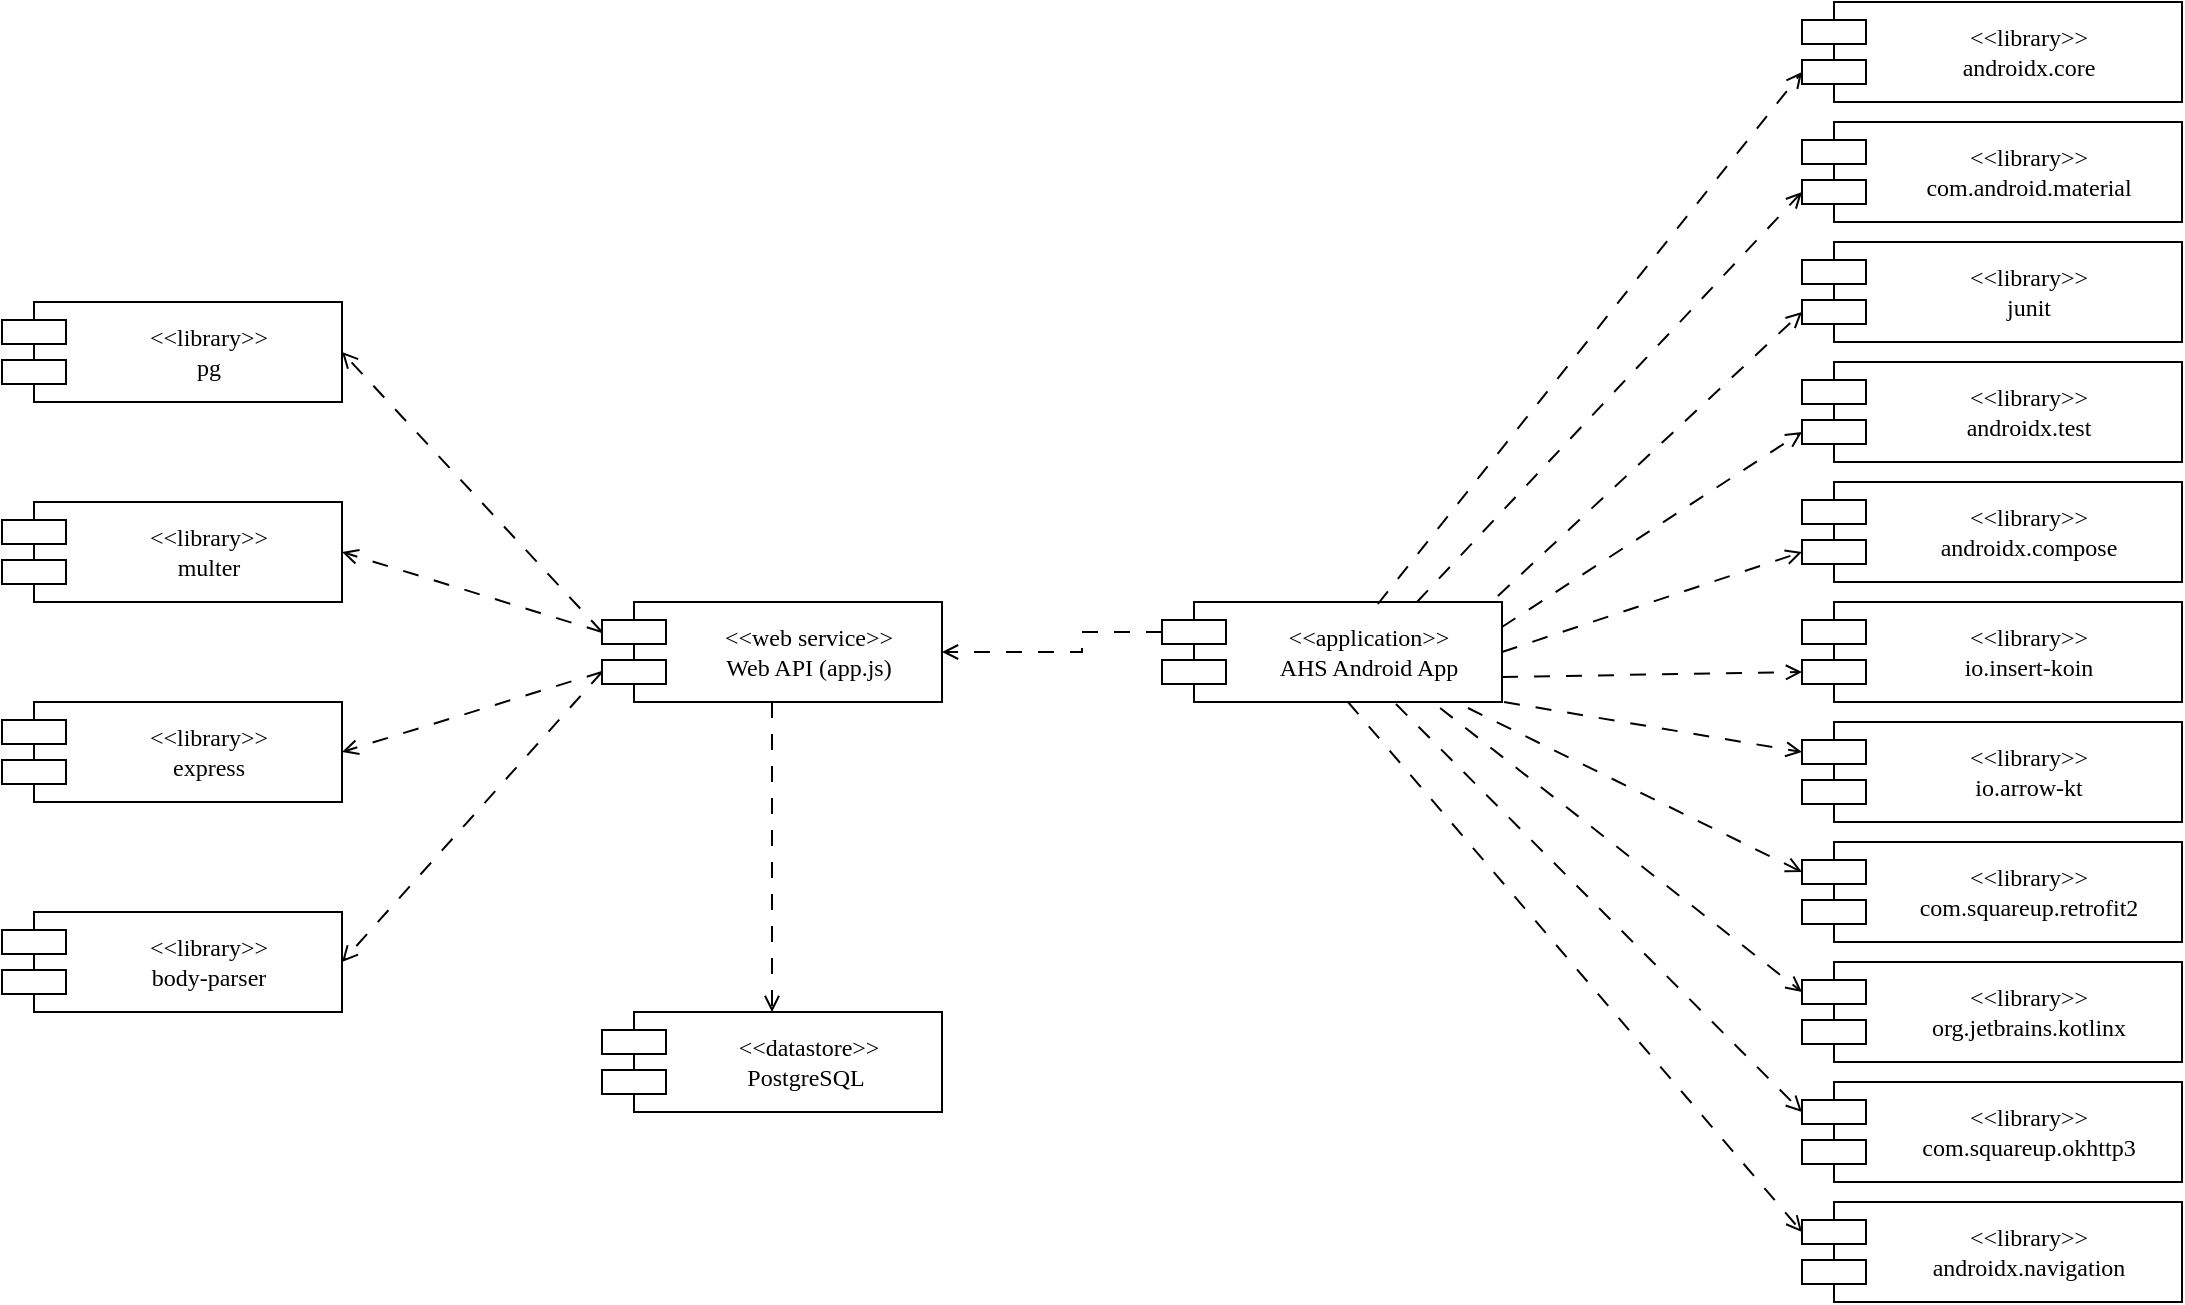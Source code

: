 <mxfile version="21.1.7" type="device">
  <diagram name="Page-1" id="5f0bae14-7c28-e335-631c-24af17079c00">
    <mxGraphModel dx="1434" dy="756" grid="1" gridSize="10" guides="1" tooltips="1" connect="1" arrows="1" fold="1" page="1" pageScale="1" pageWidth="1100" pageHeight="850" background="none" math="0" shadow="0">
      <root>
        <mxCell id="0" />
        <mxCell id="1" parent="0" />
        <mxCell id="39150e848f15840c-5" value="&amp;lt;&amp;lt;web service&amp;gt;&amp;gt;&lt;br&gt;Web API (app.js)" style="shape=component;align=center;spacingLeft=36;rounded=0;shadow=0;comic=0;labelBackgroundColor=none;strokeWidth=1;fontFamily=Verdana;fontSize=12;html=1;" parent="1" vertex="1">
          <mxGeometry x="350" y="350" width="170" height="50" as="geometry" />
        </mxCell>
        <mxCell id="39150e848f15840c-7" value="&amp;lt;&amp;lt;datastore&amp;gt;&amp;gt;&lt;br&gt;PostgreSQL&amp;nbsp;" style="shape=component;align=center;spacingLeft=36;rounded=0;shadow=0;comic=0;labelBackgroundColor=none;strokeWidth=1;fontFamily=Verdana;fontSize=12;html=1;" parent="1" vertex="1">
          <mxGeometry x="350" y="555" width="170" height="50" as="geometry" />
        </mxCell>
        <mxCell id="IsZbNHaNVH5ZTfnj5ISp-1" value="&amp;lt;&amp;lt;library&amp;gt;&amp;gt;&lt;br&gt;express" style="shape=component;align=center;spacingLeft=36;rounded=0;shadow=0;comic=0;labelBackgroundColor=none;strokeWidth=1;fontFamily=Verdana;fontSize=12;html=1;" vertex="1" parent="1">
          <mxGeometry x="50" y="400" width="170" height="50" as="geometry" />
        </mxCell>
        <mxCell id="IsZbNHaNVH5ZTfnj5ISp-2" value="&amp;lt;&amp;lt;library&amp;gt;&amp;gt;&lt;br&gt;multer" style="shape=component;align=center;spacingLeft=36;rounded=0;shadow=0;comic=0;labelBackgroundColor=none;strokeWidth=1;fontFamily=Verdana;fontSize=12;html=1;" vertex="1" parent="1">
          <mxGeometry x="50" y="300" width="170" height="50" as="geometry" />
        </mxCell>
        <mxCell id="IsZbNHaNVH5ZTfnj5ISp-3" value="&amp;lt;&amp;lt;library&amp;gt;&amp;gt;&lt;br&gt;pg" style="shape=component;align=center;spacingLeft=36;rounded=0;shadow=0;comic=0;labelBackgroundColor=none;strokeWidth=1;fontFamily=Verdana;fontSize=12;html=1;" vertex="1" parent="1">
          <mxGeometry x="50" y="200" width="170" height="50" as="geometry" />
        </mxCell>
        <mxCell id="IsZbNHaNVH5ZTfnj5ISp-5" value="&amp;lt;&amp;lt;library&amp;gt;&amp;gt;&lt;br&gt;body-parser" style="shape=component;align=center;spacingLeft=36;rounded=0;shadow=0;comic=0;labelBackgroundColor=none;strokeWidth=1;fontFamily=Verdana;fontSize=12;html=1;" vertex="1" parent="1">
          <mxGeometry x="50" y="505" width="170" height="50" as="geometry" />
        </mxCell>
        <mxCell id="IsZbNHaNVH5ZTfnj5ISp-6" value="&amp;lt;&amp;lt;application&amp;gt;&amp;gt;&lt;br&gt;AHS Android App" style="shape=component;align=center;spacingLeft=36;rounded=0;shadow=0;comic=0;labelBackgroundColor=none;strokeWidth=1;fontFamily=Verdana;fontSize=12;html=1;" vertex="1" parent="1">
          <mxGeometry x="630" y="350" width="170" height="50" as="geometry" />
        </mxCell>
        <mxCell id="IsZbNHaNVH5ZTfnj5ISp-7" value="&amp;lt;&amp;lt;library&amp;gt;&amp;gt;&lt;br&gt;com.android.material" style="shape=component;align=center;spacingLeft=36;rounded=0;shadow=0;comic=0;labelBackgroundColor=none;strokeWidth=1;fontFamily=Verdana;fontSize=12;html=1;" vertex="1" parent="1">
          <mxGeometry x="950" y="110" width="190" height="50" as="geometry" />
        </mxCell>
        <mxCell id="IsZbNHaNVH5ZTfnj5ISp-8" value="&amp;lt;&amp;lt;library&amp;gt;&amp;gt;&lt;br&gt;androidx.core" style="shape=component;align=center;spacingLeft=36;rounded=0;shadow=0;comic=0;labelBackgroundColor=none;strokeWidth=1;fontFamily=Verdana;fontSize=12;html=1;" vertex="1" parent="1">
          <mxGeometry x="950" y="50" width="190" height="50" as="geometry" />
        </mxCell>
        <mxCell id="IsZbNHaNVH5ZTfnj5ISp-9" value="&amp;lt;&amp;lt;library&amp;gt;&amp;gt;&lt;br&gt;junit" style="shape=component;align=center;spacingLeft=36;rounded=0;shadow=0;comic=0;labelBackgroundColor=none;strokeWidth=1;fontFamily=Verdana;fontSize=12;html=1;" vertex="1" parent="1">
          <mxGeometry x="950" y="170" width="190" height="50" as="geometry" />
        </mxCell>
        <mxCell id="IsZbNHaNVH5ZTfnj5ISp-10" value="&amp;lt;&amp;lt;library&amp;gt;&amp;gt;&lt;br&gt;androidx.test" style="shape=component;align=center;spacingLeft=36;rounded=0;shadow=0;comic=0;labelBackgroundColor=none;strokeWidth=1;fontFamily=Verdana;fontSize=12;html=1;" vertex="1" parent="1">
          <mxGeometry x="950" y="230" width="190" height="50" as="geometry" />
        </mxCell>
        <mxCell id="IsZbNHaNVH5ZTfnj5ISp-11" value="&amp;lt;&amp;lt;library&amp;gt;&amp;gt;&lt;br&gt;androidx.compose" style="shape=component;align=center;spacingLeft=36;rounded=0;shadow=0;comic=0;labelBackgroundColor=none;strokeWidth=1;fontFamily=Verdana;fontSize=12;html=1;" vertex="1" parent="1">
          <mxGeometry x="950" y="290" width="190" height="50" as="geometry" />
        </mxCell>
        <mxCell id="IsZbNHaNVH5ZTfnj5ISp-12" value="&amp;lt;&amp;lt;library&amp;gt;&amp;gt;&lt;br&gt;io.insert-koin" style="shape=component;align=center;spacingLeft=36;rounded=0;shadow=0;comic=0;labelBackgroundColor=none;strokeWidth=1;fontFamily=Verdana;fontSize=12;html=1;" vertex="1" parent="1">
          <mxGeometry x="950" y="350" width="190" height="50" as="geometry" />
        </mxCell>
        <mxCell id="IsZbNHaNVH5ZTfnj5ISp-13" value="&amp;lt;&amp;lt;library&amp;gt;&amp;gt;&lt;br&gt;io.arrow-kt" style="shape=component;align=center;spacingLeft=36;rounded=0;shadow=0;comic=0;labelBackgroundColor=none;strokeWidth=1;fontFamily=Verdana;fontSize=12;html=1;" vertex="1" parent="1">
          <mxGeometry x="950" y="410" width="190" height="50" as="geometry" />
        </mxCell>
        <mxCell id="IsZbNHaNVH5ZTfnj5ISp-14" value="&amp;lt;&amp;lt;library&amp;gt;&amp;gt;&lt;br&gt;com.squareup.retrofit2" style="shape=component;align=center;spacingLeft=36;rounded=0;shadow=0;comic=0;labelBackgroundColor=none;strokeWidth=1;fontFamily=Verdana;fontSize=12;html=1;" vertex="1" parent="1">
          <mxGeometry x="950" y="470" width="190" height="50" as="geometry" />
        </mxCell>
        <mxCell id="IsZbNHaNVH5ZTfnj5ISp-15" value="&amp;lt;&amp;lt;library&amp;gt;&amp;gt;&lt;br&gt;org.jetbrains.kotlinx" style="shape=component;align=center;spacingLeft=36;rounded=0;shadow=0;comic=0;labelBackgroundColor=none;strokeWidth=1;fontFamily=Verdana;fontSize=12;html=1;" vertex="1" parent="1">
          <mxGeometry x="950" y="530" width="190" height="50" as="geometry" />
        </mxCell>
        <mxCell id="IsZbNHaNVH5ZTfnj5ISp-16" value="&amp;lt;&amp;lt;library&amp;gt;&amp;gt;&lt;br&gt;com.squareup.okhttp3" style="shape=component;align=center;spacingLeft=36;rounded=0;shadow=0;comic=0;labelBackgroundColor=none;strokeWidth=1;fontFamily=Verdana;fontSize=12;html=1;" vertex="1" parent="1">
          <mxGeometry x="950" y="590" width="190" height="50" as="geometry" />
        </mxCell>
        <mxCell id="IsZbNHaNVH5ZTfnj5ISp-17" value="&amp;lt;&amp;lt;library&amp;gt;&amp;gt;&lt;br&gt;androidx.navigation" style="shape=component;align=center;spacingLeft=36;rounded=0;shadow=0;comic=0;labelBackgroundColor=none;strokeWidth=1;fontFamily=Verdana;fontSize=12;html=1;" vertex="1" parent="1">
          <mxGeometry x="950" y="650" width="190" height="50" as="geometry" />
        </mxCell>
        <mxCell id="IsZbNHaNVH5ZTfnj5ISp-19" value="" style="endArrow=open;html=1;rounded=0;dashed=1;dashPattern=8 8;endFill=0;entryX=1;entryY=0.5;entryDx=0;entryDy=0;exitX=0;exitY=0.3;exitDx=0;exitDy=0;" edge="1" parent="1" source="39150e848f15840c-5" target="IsZbNHaNVH5ZTfnj5ISp-3">
          <mxGeometry width="50" height="50" relative="1" as="geometry">
            <mxPoint x="520" y="400" as="sourcePoint" />
            <mxPoint x="570" y="350" as="targetPoint" />
          </mxGeometry>
        </mxCell>
        <mxCell id="IsZbNHaNVH5ZTfnj5ISp-20" value="" style="endArrow=open;html=1;rounded=0;dashed=1;dashPattern=8 8;endFill=0;entryX=1;entryY=0.5;entryDx=0;entryDy=0;exitX=0;exitY=0.3;exitDx=0;exitDy=0;" edge="1" parent="1" source="39150e848f15840c-5" target="IsZbNHaNVH5ZTfnj5ISp-2">
          <mxGeometry width="50" height="50" relative="1" as="geometry">
            <mxPoint x="360" y="375" as="sourcePoint" />
            <mxPoint x="230" y="235" as="targetPoint" />
          </mxGeometry>
        </mxCell>
        <mxCell id="IsZbNHaNVH5ZTfnj5ISp-21" value="" style="endArrow=open;html=1;rounded=0;dashed=1;dashPattern=8 8;endFill=0;entryX=1;entryY=0.5;entryDx=0;entryDy=0;exitX=0;exitY=0.7;exitDx=0;exitDy=0;" edge="1" parent="1" source="39150e848f15840c-5" target="IsZbNHaNVH5ZTfnj5ISp-1">
          <mxGeometry width="50" height="50" relative="1" as="geometry">
            <mxPoint x="380" y="470" as="sourcePoint" />
            <mxPoint x="250" y="430" as="targetPoint" />
          </mxGeometry>
        </mxCell>
        <mxCell id="IsZbNHaNVH5ZTfnj5ISp-22" value="" style="endArrow=open;html=1;rounded=0;dashed=1;dashPattern=8 8;endFill=0;entryX=1;entryY=0.5;entryDx=0;entryDy=0;exitX=0;exitY=0.7;exitDx=0;exitDy=0;" edge="1" parent="1" source="39150e848f15840c-5" target="IsZbNHaNVH5ZTfnj5ISp-5">
          <mxGeometry width="50" height="50" relative="1" as="geometry">
            <mxPoint x="370" y="385" as="sourcePoint" />
            <mxPoint x="240" y="345" as="targetPoint" />
          </mxGeometry>
        </mxCell>
        <mxCell id="IsZbNHaNVH5ZTfnj5ISp-23" value="" style="endArrow=open;html=1;rounded=0;dashed=1;dashPattern=8 8;endFill=0;entryX=0.5;entryY=0;entryDx=0;entryDy=0;" edge="1" parent="1" source="39150e848f15840c-5" target="39150e848f15840c-7">
          <mxGeometry width="50" height="50" relative="1" as="geometry">
            <mxPoint x="380" y="395" as="sourcePoint" />
            <mxPoint x="250" y="355" as="targetPoint" />
          </mxGeometry>
        </mxCell>
        <mxCell id="IsZbNHaNVH5ZTfnj5ISp-24" value="" style="endArrow=open;html=1;rounded=0;dashed=1;dashPattern=8 8;endFill=0;entryX=1;entryY=0.5;entryDx=0;entryDy=0;exitX=0;exitY=0.3;exitDx=0;exitDy=0;" edge="1" parent="1" source="IsZbNHaNVH5ZTfnj5ISp-6" target="39150e848f15840c-5">
          <mxGeometry width="50" height="50" relative="1" as="geometry">
            <mxPoint x="390" y="405" as="sourcePoint" />
            <mxPoint x="260" y="365" as="targetPoint" />
            <Array as="points">
              <mxPoint x="590" y="365" />
              <mxPoint x="590" y="375" />
            </Array>
          </mxGeometry>
        </mxCell>
        <mxCell id="IsZbNHaNVH5ZTfnj5ISp-25" value="" style="endArrow=open;html=1;rounded=0;dashed=1;dashPattern=8 8;endFill=0;entryX=0;entryY=0.3;entryDx=0;entryDy=0;exitX=0.9;exitY=1.06;exitDx=0;exitDy=0;exitPerimeter=0;" edge="1" parent="1" source="IsZbNHaNVH5ZTfnj5ISp-6" target="IsZbNHaNVH5ZTfnj5ISp-14">
          <mxGeometry width="50" height="50" relative="1" as="geometry">
            <mxPoint x="790" y="515" as="sourcePoint" />
            <mxPoint x="660" y="475" as="targetPoint" />
          </mxGeometry>
        </mxCell>
        <mxCell id="IsZbNHaNVH5ZTfnj5ISp-26" value="" style="endArrow=open;html=1;rounded=0;dashed=1;dashPattern=8 8;endFill=0;entryX=0;entryY=0.7;entryDx=0;entryDy=0;exitX=1;exitY=0.75;exitDx=0;exitDy=0;" edge="1" parent="1" source="IsZbNHaNVH5ZTfnj5ISp-6" target="IsZbNHaNVH5ZTfnj5ISp-12">
          <mxGeometry width="50" height="50" relative="1" as="geometry">
            <mxPoint x="830" y="460" as="sourcePoint" />
            <mxPoint x="630" y="440" as="targetPoint" />
          </mxGeometry>
        </mxCell>
        <mxCell id="IsZbNHaNVH5ZTfnj5ISp-27" value="" style="endArrow=open;html=1;rounded=0;dashed=1;dashPattern=8 8;endFill=0;entryX=0;entryY=0.7;entryDx=0;entryDy=0;exitX=1;exitY=0.25;exitDx=0;exitDy=0;" edge="1" parent="1" source="IsZbNHaNVH5ZTfnj5ISp-6" target="IsZbNHaNVH5ZTfnj5ISp-10">
          <mxGeometry width="50" height="50" relative="1" as="geometry">
            <mxPoint x="880" y="250" as="sourcePoint" />
            <mxPoint x="780" y="310" as="targetPoint" />
          </mxGeometry>
        </mxCell>
        <mxCell id="IsZbNHaNVH5ZTfnj5ISp-28" value="" style="endArrow=open;html=1;rounded=0;dashed=1;dashPattern=8 8;endFill=0;entryX=0;entryY=0.7;entryDx=0;entryDy=0;exitX=0.988;exitY=-0.06;exitDx=0;exitDy=0;exitPerimeter=0;" edge="1" parent="1" source="IsZbNHaNVH5ZTfnj5ISp-6" target="IsZbNHaNVH5ZTfnj5ISp-9">
          <mxGeometry width="50" height="50" relative="1" as="geometry">
            <mxPoint x="810" y="200" as="sourcePoint" />
            <mxPoint x="300" y="405" as="targetPoint" />
          </mxGeometry>
        </mxCell>
        <mxCell id="IsZbNHaNVH5ZTfnj5ISp-29" value="" style="endArrow=open;html=1;rounded=0;dashed=1;dashPattern=8 8;endFill=0;entryX=0;entryY=0.7;entryDx=0;entryDy=0;exitX=0.75;exitY=0;exitDx=0;exitDy=0;" edge="1" parent="1" source="IsZbNHaNVH5ZTfnj5ISp-6" target="IsZbNHaNVH5ZTfnj5ISp-7">
          <mxGeometry width="50" height="50" relative="1" as="geometry">
            <mxPoint x="820" y="120" as="sourcePoint" />
            <mxPoint x="310" y="415" as="targetPoint" />
          </mxGeometry>
        </mxCell>
        <mxCell id="IsZbNHaNVH5ZTfnj5ISp-30" value="" style="endArrow=open;html=1;rounded=0;dashed=1;dashPattern=8 8;endFill=0;entryX=0;entryY=0.7;entryDx=0;entryDy=0;exitX=0.635;exitY=0.02;exitDx=0;exitDy=0;exitPerimeter=0;" edge="1" parent="1" source="IsZbNHaNVH5ZTfnj5ISp-6" target="IsZbNHaNVH5ZTfnj5ISp-8">
          <mxGeometry width="50" height="50" relative="1" as="geometry">
            <mxPoint x="820" y="100" as="sourcePoint" />
            <mxPoint x="320" y="425" as="targetPoint" />
          </mxGeometry>
        </mxCell>
        <mxCell id="IsZbNHaNVH5ZTfnj5ISp-31" value="" style="endArrow=open;html=1;rounded=0;dashed=1;dashPattern=8 8;endFill=0;entryX=0;entryY=0.7;entryDx=0;entryDy=0;exitX=1;exitY=0.5;exitDx=0;exitDy=0;" edge="1" parent="1" source="IsZbNHaNVH5ZTfnj5ISp-6" target="IsZbNHaNVH5ZTfnj5ISp-11">
          <mxGeometry width="50" height="50" relative="1" as="geometry">
            <mxPoint x="920" y="300" as="sourcePoint" />
            <mxPoint x="330" y="435" as="targetPoint" />
          </mxGeometry>
        </mxCell>
        <mxCell id="IsZbNHaNVH5ZTfnj5ISp-32" value="" style="endArrow=open;html=1;rounded=0;dashed=1;dashPattern=8 8;endFill=0;entryX=0;entryY=0.3;entryDx=0;entryDy=0;exitX=1.006;exitY=1;exitDx=0;exitDy=0;exitPerimeter=0;" edge="1" parent="1" source="IsZbNHaNVH5ZTfnj5ISp-6" target="IsZbNHaNVH5ZTfnj5ISp-13">
          <mxGeometry width="50" height="50" relative="1" as="geometry">
            <mxPoint x="820" y="450" as="sourcePoint" />
            <mxPoint x="340" y="445" as="targetPoint" />
          </mxGeometry>
        </mxCell>
        <mxCell id="IsZbNHaNVH5ZTfnj5ISp-34" value="" style="endArrow=open;html=1;rounded=0;dashed=1;dashPattern=8 8;endFill=0;entryX=0;entryY=0.3;entryDx=0;entryDy=0;exitX=0.818;exitY=1.06;exitDx=0;exitDy=0;exitPerimeter=0;" edge="1" parent="1" source="IsZbNHaNVH5ZTfnj5ISp-6" target="IsZbNHaNVH5ZTfnj5ISp-15">
          <mxGeometry width="50" height="50" relative="1" as="geometry">
            <mxPoint x="490" y="505" as="sourcePoint" />
            <mxPoint x="360" y="465" as="targetPoint" />
          </mxGeometry>
        </mxCell>
        <mxCell id="IsZbNHaNVH5ZTfnj5ISp-35" value="" style="endArrow=open;html=1;rounded=0;dashed=1;dashPattern=8 8;endFill=0;entryX=0;entryY=0.3;entryDx=0;entryDy=0;exitX=0.688;exitY=1.02;exitDx=0;exitDy=0;exitPerimeter=0;" edge="1" parent="1" source="IsZbNHaNVH5ZTfnj5ISp-6" target="IsZbNHaNVH5ZTfnj5ISp-16">
          <mxGeometry width="50" height="50" relative="1" as="geometry">
            <mxPoint x="500" y="515" as="sourcePoint" />
            <mxPoint x="370" y="475" as="targetPoint" />
          </mxGeometry>
        </mxCell>
        <mxCell id="IsZbNHaNVH5ZTfnj5ISp-37" value="" style="endArrow=open;html=1;rounded=0;dashed=1;dashPattern=8 8;endFill=0;entryX=0;entryY=0.3;entryDx=0;entryDy=0;exitX=0.547;exitY=1;exitDx=0;exitDy=0;exitPerimeter=0;" edge="1" parent="1" source="IsZbNHaNVH5ZTfnj5ISp-6" target="IsZbNHaNVH5ZTfnj5ISp-17">
          <mxGeometry width="50" height="50" relative="1" as="geometry">
            <mxPoint x="520" y="535" as="sourcePoint" />
            <mxPoint x="390" y="495" as="targetPoint" />
          </mxGeometry>
        </mxCell>
      </root>
    </mxGraphModel>
  </diagram>
</mxfile>
